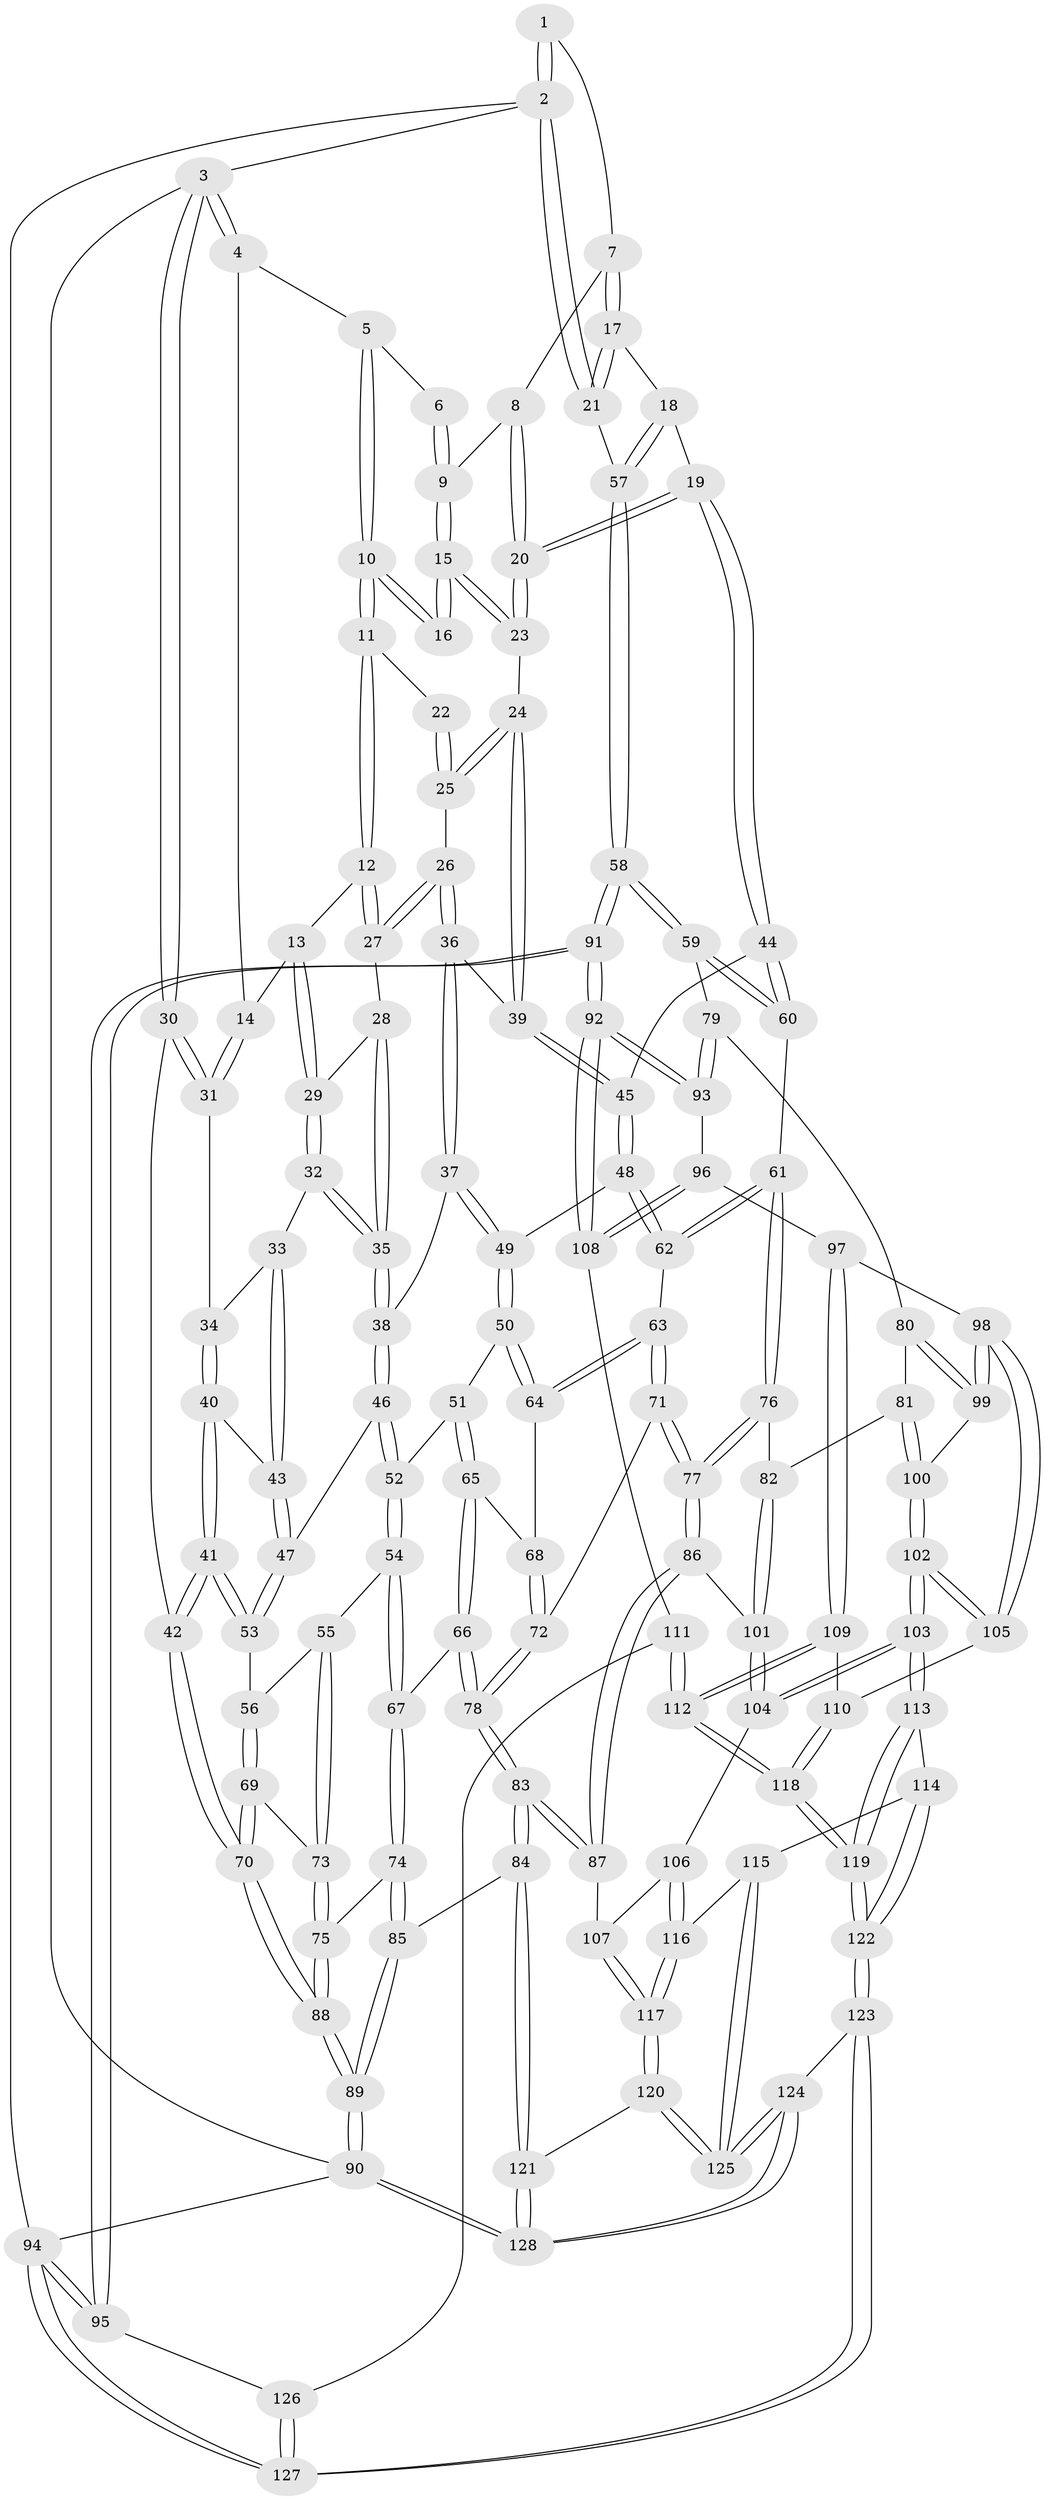 // Generated by graph-tools (version 1.1) at 2025/27/03/15/25 16:27:57]
// undirected, 128 vertices, 317 edges
graph export_dot {
graph [start="1"]
  node [color=gray90,style=filled];
  1 [pos="+0.8340668162432364+0"];
  2 [pos="+1+0"];
  3 [pos="+0+0"];
  4 [pos="+0.22454599672171974+0"];
  5 [pos="+0.32753794987062923+0"];
  6 [pos="+0.6589195567087693+0"];
  7 [pos="+0.8128814609119334+0.05888180066963866"];
  8 [pos="+0.779715365797127+0.07098404017619578"];
  9 [pos="+0.6314210891419922+0.08462653089804456"];
  10 [pos="+0.36537536525313563+0"];
  11 [pos="+0.3755367404739231+0.07447251039812883"];
  12 [pos="+0.3681708739999838+0.09289573359497229"];
  13 [pos="+0.3068585091412334+0.14371748292086867"];
  14 [pos="+0.19023689011243394+0.13394629677352657"];
  15 [pos="+0.6205434752371123+0.10622565636359196"];
  16 [pos="+0.5781806073667772+0.0939455915683866"];
  17 [pos="+0.886442816595073+0.1544841237696887"];
  18 [pos="+0.8418472779427777+0.3179531231388538"];
  19 [pos="+0.8167885961364139+0.3247076548917848"];
  20 [pos="+0.7177325704480655+0.2408001959687475"];
  21 [pos="+1+0"];
  22 [pos="+0.45555436709780245+0.11436285419488855"];
  23 [pos="+0.6272853437665429+0.1807471091690379"];
  24 [pos="+0.5970117153632118+0.2011369852585733"];
  25 [pos="+0.487563675758321+0.1915100968081885"];
  26 [pos="+0.42465079696580427+0.22715501309582375"];
  27 [pos="+0.41145265484612037+0.22187340576343523"];
  28 [pos="+0.3894608438256649+0.23245739949013458"];
  29 [pos="+0.30451343955136567+0.17677864316005093"];
  30 [pos="+0+0"];
  31 [pos="+0.14539193376400786+0.18830201917773873"];
  32 [pos="+0.28168930008720194+0.25689014901347673"];
  33 [pos="+0.2332599756173855+0.24450794295674336"];
  34 [pos="+0.14907165021077784+0.20087386697505716"];
  35 [pos="+0.31006493987447953+0.29091088160986717"];
  36 [pos="+0.4572857893296726+0.2988240498119547"];
  37 [pos="+0.4413408823635364+0.32578362170272873"];
  38 [pos="+0.3149756666573581+0.3351711034029208"];
  39 [pos="+0.5458967307087712+0.29135402927657045"];
  40 [pos="+0.13648678983373508+0.23990414131211346"];
  41 [pos="+0+0.4389060648699856"];
  42 [pos="+0+0.44405709962742296"];
  43 [pos="+0.19061199077727672+0.3672756236029971"];
  44 [pos="+0.7868193990146546+0.36398675322990864"];
  45 [pos="+0.576129045984741+0.4001472839477193"];
  46 [pos="+0.29029777824764325+0.4001708728177063"];
  47 [pos="+0.19837859163537983+0.40405279050746445"];
  48 [pos="+0.5375426734412966+0.4468454107681188"];
  49 [pos="+0.46904079619601874+0.44122035693660183"];
  50 [pos="+0.3922334156633579+0.478931233178569"];
  51 [pos="+0.3811504602690507+0.4776218508165621"];
  52 [pos="+0.3175402259116759+0.4352689656767936"];
  53 [pos="+0.08716987430565683+0.46924213180020463"];
  54 [pos="+0.2190558136784325+0.5849256554935389"];
  55 [pos="+0.21803239502467756+0.5846060391460223"];
  56 [pos="+0.11133416788146452+0.5029681173896705"];
  57 [pos="+1+0.4372055714366004"];
  58 [pos="+1+0.6073517476802057"];
  59 [pos="+0.8233290146132751+0.6123839258503988"];
  60 [pos="+0.757423762265559+0.5061726404289411"];
  61 [pos="+0.6076193636340399+0.5750652800111989"];
  62 [pos="+0.5895762829188401+0.5636194712822776"];
  63 [pos="+0.4630415614693233+0.6099205979650628"];
  64 [pos="+0.4305584293621252+0.56517698895437"];
  65 [pos="+0.30497746081704924+0.6099646758527635"];
  66 [pos="+0.2798648440753631+0.6279280893035475"];
  67 [pos="+0.25915537850495307+0.6186439483454329"];
  68 [pos="+0.3526057877732235+0.6144514947452409"];
  69 [pos="+0.10234832736301228+0.6664414263504085"];
  70 [pos="+0+0.6018559001189845"];
  71 [pos="+0.4486433397146508+0.6523501160619942"];
  72 [pos="+0.43914626930177597+0.6543327878950764"];
  73 [pos="+0.1199138102838747+0.6882739300158782"];
  74 [pos="+0.14829215165523688+0.736904918197318"];
  75 [pos="+0.12746410782200213+0.7204461522412153"];
  76 [pos="+0.6248338810243029+0.6731444232579705"];
  77 [pos="+0.4910133411283746+0.7240644697967848"];
  78 [pos="+0.3130841136574845+0.7289600494838758"];
  79 [pos="+0.8107155127943523+0.6367303991707077"];
  80 [pos="+0.7582723506349681+0.6837485798885907"];
  81 [pos="+0.6598406384698271+0.6873619428255671"];
  82 [pos="+0.6266297675842892+0.6751032887618671"];
  83 [pos="+0.2987712421623285+0.8545719826092713"];
  84 [pos="+0.29033192244889905+0.8646313246247433"];
  85 [pos="+0.2127739242117762+0.8308372701456431"];
  86 [pos="+0.486685366879821+0.7419078862369888"];
  87 [pos="+0.43649035638432515+0.8132767747648104"];
  88 [pos="+0+0.8592367623953681"];
  89 [pos="+0+0.9552802712103672"];
  90 [pos="+0+1"];
  91 [pos="+1+0.7116427787393274"];
  92 [pos="+1+0.7207443980727036"];
  93 [pos="+0.8588184245461581+0.7423223995184177"];
  94 [pos="+1+1"];
  95 [pos="+1+1"];
  96 [pos="+0.821106544372709+0.812297221408085"];
  97 [pos="+0.8182812944852972+0.8127536204870489"];
  98 [pos="+0.7868174844840108+0.8024593122593499"];
  99 [pos="+0.7703279376397448+0.7656649991032382"];
  100 [pos="+0.6878070683332416+0.7667451974505601"];
  101 [pos="+0.6004784956996752+0.8115802189440634"];
  102 [pos="+0.6763923801761427+0.851860079916574"];
  103 [pos="+0.6630585194366301+0.8602027692014688"];
  104 [pos="+0.6051463574715562+0.8297458637587479"];
  105 [pos="+0.7148506345189134+0.8454306958054516"];
  106 [pos="+0.6003718245005719+0.8323096117094422"];
  107 [pos="+0.4802053216737223+0.8415823096839716"];
  108 [pos="+0.9124713738212911+0.8492909390866891"];
  109 [pos="+0.8025566288882822+0.9047685760368264"];
  110 [pos="+0.7369364270969256+0.8694465917460805"];
  111 [pos="+0.8942618083737598+0.9210693259631633"];
  112 [pos="+0.809898030401122+0.956859657265025"];
  113 [pos="+0.6630363798636008+0.8619689552682376"];
  114 [pos="+0.6453730745462125+0.9025164097639985"];
  115 [pos="+0.6220285358499067+0.9304510025442541"];
  116 [pos="+0.5368849292586491+0.9245072711876796"];
  117 [pos="+0.5250585962851398+0.930923073542982"];
  118 [pos="+0.784280795341738+0.9930689813360263"];
  119 [pos="+0.7752911129976007+1"];
  120 [pos="+0.5152705663488996+0.9550747564003832"];
  121 [pos="+0.2937541730649597+0.9215530761279191"];
  122 [pos="+0.7530960590011869+1"];
  123 [pos="+0.736614467184517+1"];
  124 [pos="+0.5938183156199579+1"];
  125 [pos="+0.5904361022328002+1"];
  126 [pos="+0.914201080079691+0.9426378196005032"];
  127 [pos="+0.9052058025837921+1"];
  128 [pos="+0.22716961894454576+1"];
  1 -- 2;
  1 -- 2;
  1 -- 7;
  2 -- 3;
  2 -- 21;
  2 -- 21;
  2 -- 94;
  3 -- 4;
  3 -- 4;
  3 -- 30;
  3 -- 30;
  3 -- 90;
  4 -- 5;
  4 -- 14;
  5 -- 6;
  5 -- 10;
  5 -- 10;
  6 -- 9;
  6 -- 9;
  7 -- 8;
  7 -- 17;
  7 -- 17;
  8 -- 9;
  8 -- 20;
  8 -- 20;
  9 -- 15;
  9 -- 15;
  10 -- 11;
  10 -- 11;
  10 -- 16;
  10 -- 16;
  11 -- 12;
  11 -- 12;
  11 -- 22;
  12 -- 13;
  12 -- 27;
  12 -- 27;
  13 -- 14;
  13 -- 29;
  13 -- 29;
  14 -- 31;
  14 -- 31;
  15 -- 16;
  15 -- 16;
  15 -- 23;
  15 -- 23;
  17 -- 18;
  17 -- 21;
  17 -- 21;
  18 -- 19;
  18 -- 57;
  18 -- 57;
  19 -- 20;
  19 -- 20;
  19 -- 44;
  19 -- 44;
  20 -- 23;
  20 -- 23;
  21 -- 57;
  22 -- 25;
  22 -- 25;
  23 -- 24;
  24 -- 25;
  24 -- 25;
  24 -- 39;
  24 -- 39;
  25 -- 26;
  26 -- 27;
  26 -- 27;
  26 -- 36;
  26 -- 36;
  27 -- 28;
  28 -- 29;
  28 -- 35;
  28 -- 35;
  29 -- 32;
  29 -- 32;
  30 -- 31;
  30 -- 31;
  30 -- 42;
  31 -- 34;
  32 -- 33;
  32 -- 35;
  32 -- 35;
  33 -- 34;
  33 -- 43;
  33 -- 43;
  34 -- 40;
  34 -- 40;
  35 -- 38;
  35 -- 38;
  36 -- 37;
  36 -- 37;
  36 -- 39;
  37 -- 38;
  37 -- 49;
  37 -- 49;
  38 -- 46;
  38 -- 46;
  39 -- 45;
  39 -- 45;
  40 -- 41;
  40 -- 41;
  40 -- 43;
  41 -- 42;
  41 -- 42;
  41 -- 53;
  41 -- 53;
  42 -- 70;
  42 -- 70;
  43 -- 47;
  43 -- 47;
  44 -- 45;
  44 -- 60;
  44 -- 60;
  45 -- 48;
  45 -- 48;
  46 -- 47;
  46 -- 52;
  46 -- 52;
  47 -- 53;
  47 -- 53;
  48 -- 49;
  48 -- 62;
  48 -- 62;
  49 -- 50;
  49 -- 50;
  50 -- 51;
  50 -- 64;
  50 -- 64;
  51 -- 52;
  51 -- 65;
  51 -- 65;
  52 -- 54;
  52 -- 54;
  53 -- 56;
  54 -- 55;
  54 -- 67;
  54 -- 67;
  55 -- 56;
  55 -- 73;
  55 -- 73;
  56 -- 69;
  56 -- 69;
  57 -- 58;
  57 -- 58;
  58 -- 59;
  58 -- 59;
  58 -- 91;
  58 -- 91;
  59 -- 60;
  59 -- 60;
  59 -- 79;
  60 -- 61;
  61 -- 62;
  61 -- 62;
  61 -- 76;
  61 -- 76;
  62 -- 63;
  63 -- 64;
  63 -- 64;
  63 -- 71;
  63 -- 71;
  64 -- 68;
  65 -- 66;
  65 -- 66;
  65 -- 68;
  66 -- 67;
  66 -- 78;
  66 -- 78;
  67 -- 74;
  67 -- 74;
  68 -- 72;
  68 -- 72;
  69 -- 70;
  69 -- 70;
  69 -- 73;
  70 -- 88;
  70 -- 88;
  71 -- 72;
  71 -- 77;
  71 -- 77;
  72 -- 78;
  72 -- 78;
  73 -- 75;
  73 -- 75;
  74 -- 75;
  74 -- 85;
  74 -- 85;
  75 -- 88;
  75 -- 88;
  76 -- 77;
  76 -- 77;
  76 -- 82;
  77 -- 86;
  77 -- 86;
  78 -- 83;
  78 -- 83;
  79 -- 80;
  79 -- 93;
  79 -- 93;
  80 -- 81;
  80 -- 99;
  80 -- 99;
  81 -- 82;
  81 -- 100;
  81 -- 100;
  82 -- 101;
  82 -- 101;
  83 -- 84;
  83 -- 84;
  83 -- 87;
  83 -- 87;
  84 -- 85;
  84 -- 121;
  84 -- 121;
  85 -- 89;
  85 -- 89;
  86 -- 87;
  86 -- 87;
  86 -- 101;
  87 -- 107;
  88 -- 89;
  88 -- 89;
  89 -- 90;
  89 -- 90;
  90 -- 128;
  90 -- 128;
  90 -- 94;
  91 -- 92;
  91 -- 92;
  91 -- 95;
  91 -- 95;
  92 -- 93;
  92 -- 93;
  92 -- 108;
  92 -- 108;
  93 -- 96;
  94 -- 95;
  94 -- 95;
  94 -- 127;
  94 -- 127;
  95 -- 126;
  96 -- 97;
  96 -- 108;
  96 -- 108;
  97 -- 98;
  97 -- 109;
  97 -- 109;
  98 -- 99;
  98 -- 99;
  98 -- 105;
  98 -- 105;
  99 -- 100;
  100 -- 102;
  100 -- 102;
  101 -- 104;
  101 -- 104;
  102 -- 103;
  102 -- 103;
  102 -- 105;
  102 -- 105;
  103 -- 104;
  103 -- 104;
  103 -- 113;
  103 -- 113;
  104 -- 106;
  105 -- 110;
  106 -- 107;
  106 -- 116;
  106 -- 116;
  107 -- 117;
  107 -- 117;
  108 -- 111;
  109 -- 110;
  109 -- 112;
  109 -- 112;
  110 -- 118;
  110 -- 118;
  111 -- 112;
  111 -- 112;
  111 -- 126;
  112 -- 118;
  112 -- 118;
  113 -- 114;
  113 -- 119;
  113 -- 119;
  114 -- 115;
  114 -- 122;
  114 -- 122;
  115 -- 116;
  115 -- 125;
  115 -- 125;
  116 -- 117;
  116 -- 117;
  117 -- 120;
  117 -- 120;
  118 -- 119;
  118 -- 119;
  119 -- 122;
  119 -- 122;
  120 -- 121;
  120 -- 125;
  120 -- 125;
  121 -- 128;
  121 -- 128;
  122 -- 123;
  122 -- 123;
  123 -- 124;
  123 -- 127;
  123 -- 127;
  124 -- 125;
  124 -- 125;
  124 -- 128;
  124 -- 128;
  126 -- 127;
  126 -- 127;
}
